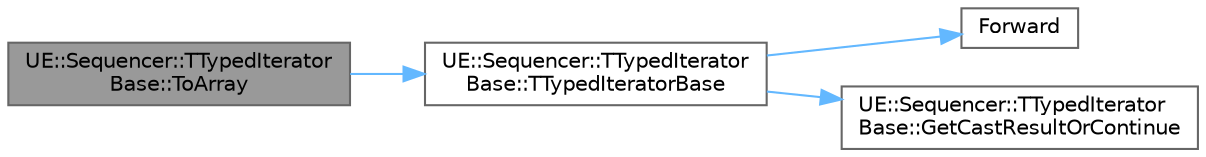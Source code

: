 digraph "UE::Sequencer::TTypedIteratorBase::ToArray"
{
 // INTERACTIVE_SVG=YES
 // LATEX_PDF_SIZE
  bgcolor="transparent";
  edge [fontname=Helvetica,fontsize=10,labelfontname=Helvetica,labelfontsize=10];
  node [fontname=Helvetica,fontsize=10,shape=box,height=0.2,width=0.4];
  rankdir="LR";
  Node1 [id="Node000001",label="UE::Sequencer::TTypedIterator\lBase::ToArray",height=0.2,width=0.4,color="gray40", fillcolor="grey60", style="filled", fontcolor="black",tooltip="Populate the specified array with the remaining items in this iterator The state of this iterator rem..."];
  Node1 -> Node2 [id="edge1_Node000001_Node000002",color="steelblue1",style="solid",tooltip=" "];
  Node2 [id="Node000002",label="UE::Sequencer::TTypedIterator\lBase::TTypedIteratorBase",height=0.2,width=0.4,color="grey40", fillcolor="white", style="filled",URL="$d1/d36/structUE_1_1Sequencer_1_1TTypedIteratorBase.html#a3e29da91022a172f29612b5acdeec8db",tooltip=" "];
  Node2 -> Node3 [id="edge2_Node000002_Node000003",color="steelblue1",style="solid",tooltip=" "];
  Node3 [id="Node000003",label="Forward",height=0.2,width=0.4,color="grey40", fillcolor="white", style="filled",URL="$d4/d24/UnrealTemplate_8h.html#a68f280c1d561a8899a1e9e3ea8405d00",tooltip="Forward will cast a reference to an rvalue reference."];
  Node2 -> Node4 [id="edge3_Node000002_Node000004",color="steelblue1",style="solid",tooltip=" "];
  Node4 [id="Node000004",label="UE::Sequencer::TTypedIterator\lBase::GetCastResultOrContinue",height=0.2,width=0.4,color="grey40", fillcolor="white", style="filled",URL="$d1/d36/structUE_1_1Sequencer_1_1TTypedIteratorBase.html#ac3fc4c37ce7c70b7bb457b772af41f1f",tooltip=" "];
}
